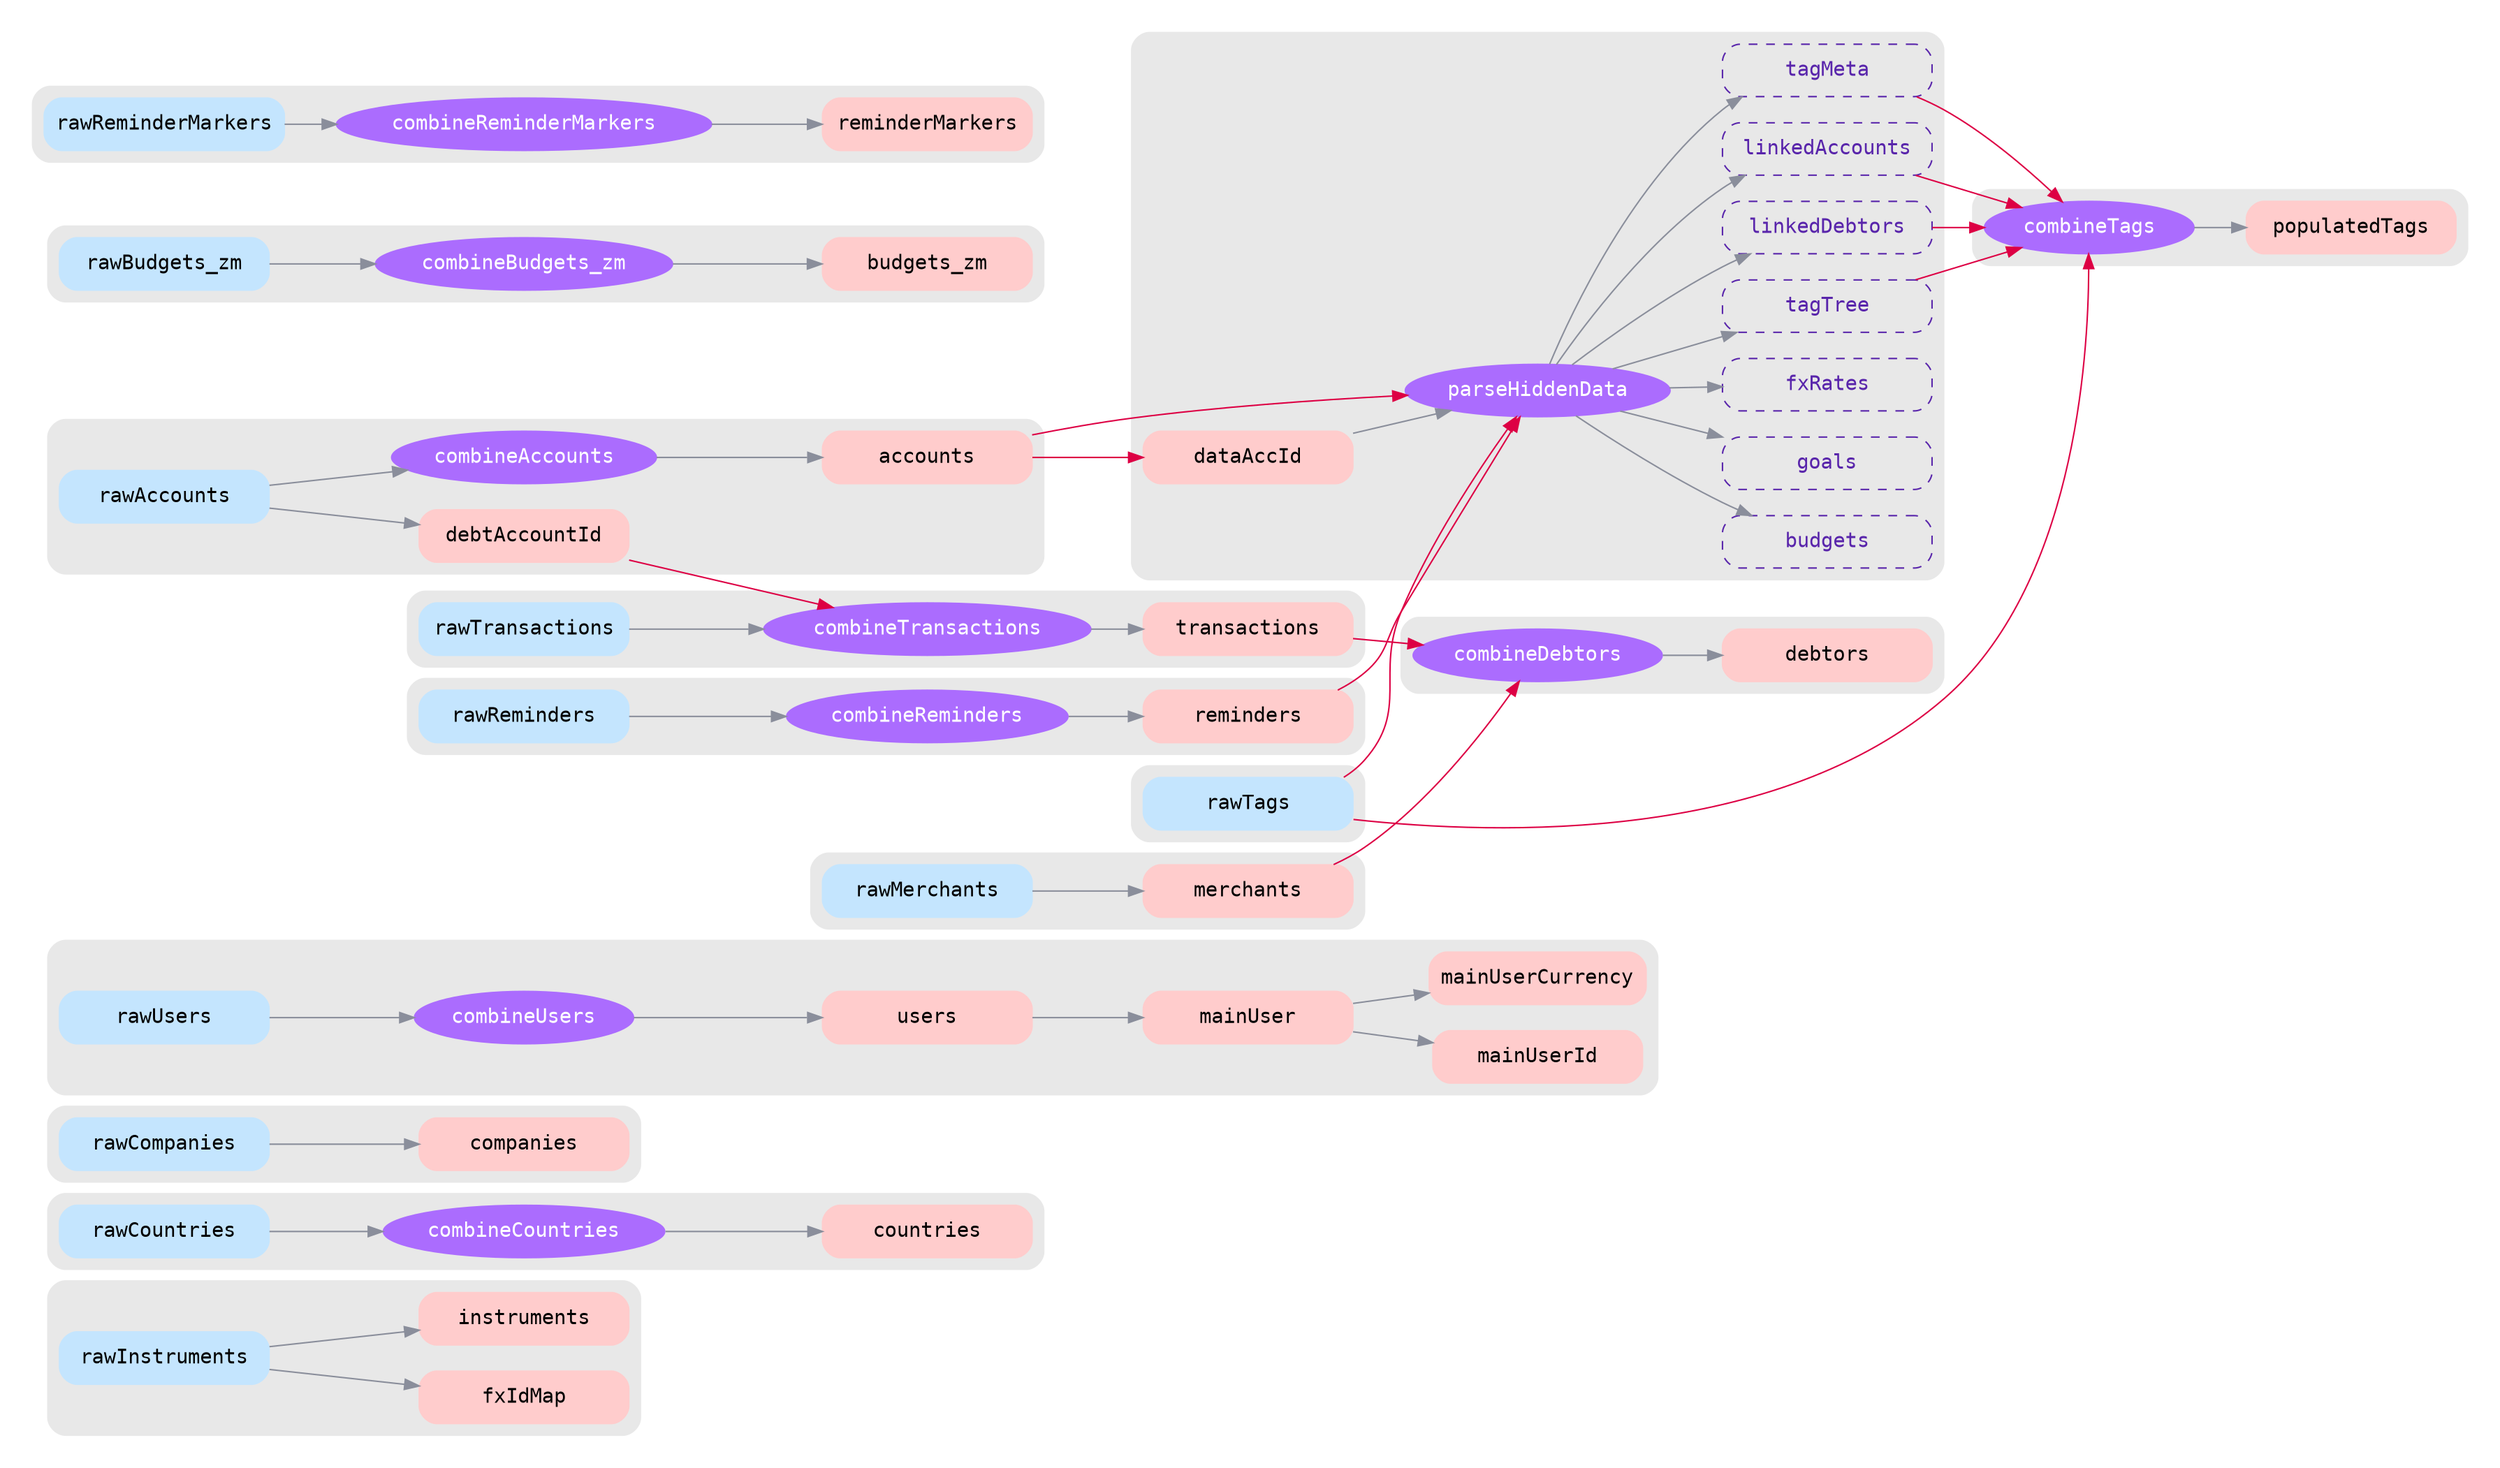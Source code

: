 // Chart made in graphwiz https://graphviz.org/

digraph G {
// splines="FALSE";
rankdir=LR;
pad=0.2;
edge [
  fontname="'Fira Code', monospace"
  color="#8a8e9b"
]
node [
  fontname="'Fira Code', monospace",
  shape="box",
  style="filled,rounded"
  width=2
]

// {
//   node [color="#c4e5fe"]
//   rank=same;
//   rawInstruments
//   rawCountries
//   rawUsers
//   rawAccounts
//   rawReminders
//   rawReminderMarkers
//   rawTransactions
//   rawMerchants
//   rawTags
//   rawCompanies
//   rawBudgets_zm
// }


subgraph cluster_INSTRUMENTS {
  style="filled,rounded"
  color="#e8e8e8";
  node [color="#c4e5fe"] // Start
  rawInstruments

  node [color="#ffcccc"] // Results
  rawInstruments -> fxIdMap
  rawInstruments -> instruments
}


subgraph cluster_COUNTRIES {
  style="filled,rounded"
  color="#e8e8e8";
  node [color="#c4e5fe"] // Start
  rawCountries

  node [color="#ab6cfe", fontcolor="white", shape="ellipse"] // Functions
  combineCountries

  node [color="#ffcccc", fontcolor="black", shape="box"] // Results
  // fxIdMap -> combineCountries [color="#dd0044"]
  rawCountries -> combineCountries -> countries
}


subgraph cluster_COMPANIES {
  style="filled,rounded"
  color="#e8e8e8";
  node [color="#c4e5fe"] // Start
  rawCompanies

  node [color="#ffcccc"] // Results
  rawCompanies -> companies
}


subgraph cluster_USERS {
  style="filled,rounded"
  color="#e8e8e8";
  node [color="#c4e5fe"] // Start
  rawUsers

  node [color="#ab6cfe", fontcolor="white", shape="ellipse"] // Functions
  combineUsers

  node [color="#ffcccc", fontcolor="black", shape="box"] // Results
  // fxIdMap -> combineUsers [color="#dd0044"]
  rawUsers -> combineUsers -> users

  users -> mainUser
  mainUser -> mainUserId
  mainUser -> mainUserCurrency
}


subgraph cluster_ACCOUNTS {
  style="filled,rounded"
  color="#e8e8e8";
  node [color="#c4e5fe"] // Start
  rawAccounts

  node [color="#ab6cfe", fontcolor="white", shape="ellipse"] // Functions
  combineAccounts

  node [color="#ffcccc", fontcolor="black", shape="box"] // Results
  // fxIdMap -> combineAccounts [color="#dd0044"]
  rawAccounts -> combineAccounts -> accounts

  rawAccounts -> debtAccountId
}


subgraph cluster_MERCHANTS {
  style="filled,rounded"
  color="#e8e8e8";
  node [color="#c4e5fe"] // Start
  rawMerchants

  node [color="#ffcccc", fontcolor="black", shape="box"] // Results
  rawMerchants -> merchants
}


subgraph cluster_TAGS {
  style="filled,rounded"
  color="#e8e8e8";
  node [color="#c4e5fe"] // Start
  rawTags

  node [color="#ffcccc", fontcolor="black", shape="box"] // Results
  // Need hidden data for it
}


subgraph cluster_BUDGETS_ZM {
  style="filled,rounded"
  color="#e8e8e8";
  node [color="#c4e5fe"] // Start
  rawBudgets_zm

  node [color="#ab6cfe", fontcolor="white", shape="ellipse"] // Functions
  combineBudgets_zm

  node [color="#ffcccc", fontcolor="black", shape="box"] // Results
  // fxIdMap -> combineBudgets_zm [color="#dd0044"]
  rawBudgets_zm -> combineBudgets_zm -> budgets_zm
}


subgraph cluster_REMINDERS {
  style="filled,rounded"
  color="#e8e8e8";
  node [color="#c4e5fe"] // Start
  rawReminders

  node [color="#ab6cfe", fontcolor="white", shape="ellipse"] // Functions
  combineReminders

  node [color="#ffcccc", fontcolor="black", shape="box"] // Results
  // fxIdMap -> combineReminders [color="#dd0044"]
  rawReminders -> combineReminders -> reminders
}


subgraph cluster_REMINDER_MARKERS {
  style="filled,rounded"
  color="#e8e8e8";
  node [color="#c4e5fe"] // Start
  rawReminderMarkers

  node [color="#ab6cfe", fontcolor="white", shape="ellipse"] // Functions
  combineReminderMarkers

  node [color="#ffcccc", fontcolor="black", shape="box"] // Results
  // fxIdMap -> combineReminderMarkers [color="#dd0044"]
  rawReminderMarkers -> combineReminderMarkers -> reminderMarkers
}


subgraph cluster_TRANSACTIONS {
  style="filled,rounded"
  color="#e8e8e8";
  node [color="#c4e5fe"] // Start
  rawTransactions

  node [color="#ab6cfe", fontcolor="white", shape="ellipse"] // Functions
  combineTransactions

  node [color="#ffcccc", fontcolor="black", shape="box"] // Results
  // fxIdMap -> combineTransactions [color="#dd0044"]
  debtAccountId -> combineTransactions [color="#dd0044"]
  rawTransactions -> combineTransactions -> transactions
}


subgraph cluster_HIDDEN_DATA {
  style="filled,rounded"
  color="#e8e8e8";

  node [color="#ab6cfe", fontcolor="white", shape="ellipse"] // Functions
  parseHiddenData

  node [color="#ffcccc", fontcolor="black", shape="box"] // Results
  accounts -> dataAccId [color="#dd0044"]
  accounts -> parseHiddenData [color="#dd0044"]
  rawTags -> parseHiddenData [color="#dd0044"]
  reminders -> parseHiddenData [color="#dd0044"]
  dataAccId -> parseHiddenData
  parseHiddenData -> subgraph hidden_data {
    node [style="rounded,dashed", fontcolor="#5925ab", color="#5925ab"]
    linkedAccounts
    linkedDebtors
    tagMeta
    tagTree
    budgets
    goals
    fxRates
  }
}

subgraph cluster_DEBTORS {
  style="filled,rounded"
  color="#e8e8e8";

  node [color="#ab6cfe", fontcolor="white", shape="ellipse"] // Functions
  combineDebtors

  node [color="#ffcccc", fontcolor="black", shape="box"] // Results
  transactions -> combineDebtors [color="#dd0044"]
  merchants -> combineDebtors [color="#dd0044"]
  combineDebtors -> debtors
}

subgraph cluster_POPULATED_TAGS {
  style="filled,rounded"
  color="#e8e8e8";

  node [color="#ab6cfe", fontcolor="white", shape="ellipse"] // Functions
  combineTags

  node [color="#ffcccc", fontcolor="black", shape="box"] // Results
  linkedAccounts -> combineTags [color="#dd0044"]
  linkedDebtors -> combineTags [color="#dd0044"]
  tagMeta -> combineTags [color="#dd0044"]
  tagTree -> combineTags [color="#dd0044"]
  rawTags -> combineTags [color="#dd0044"]
  combineTags -> populatedTags
}


}
